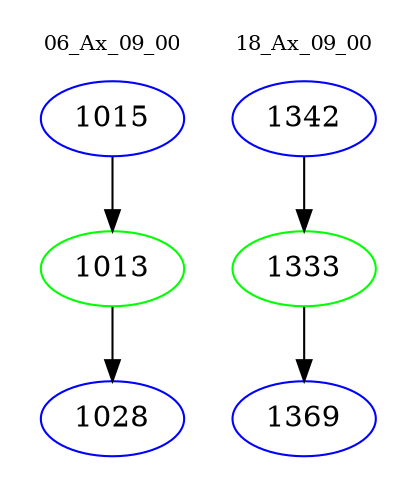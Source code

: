 digraph{
subgraph cluster_0 {
color = white
label = "06_Ax_09_00";
fontsize=10;
T0_1015 [label="1015", color="blue"]
T0_1015 -> T0_1013 [color="black"]
T0_1013 [label="1013", color="green"]
T0_1013 -> T0_1028 [color="black"]
T0_1028 [label="1028", color="blue"]
}
subgraph cluster_1 {
color = white
label = "18_Ax_09_00";
fontsize=10;
T1_1342 [label="1342", color="blue"]
T1_1342 -> T1_1333 [color="black"]
T1_1333 [label="1333", color="green"]
T1_1333 -> T1_1369 [color="black"]
T1_1369 [label="1369", color="blue"]
}
}
